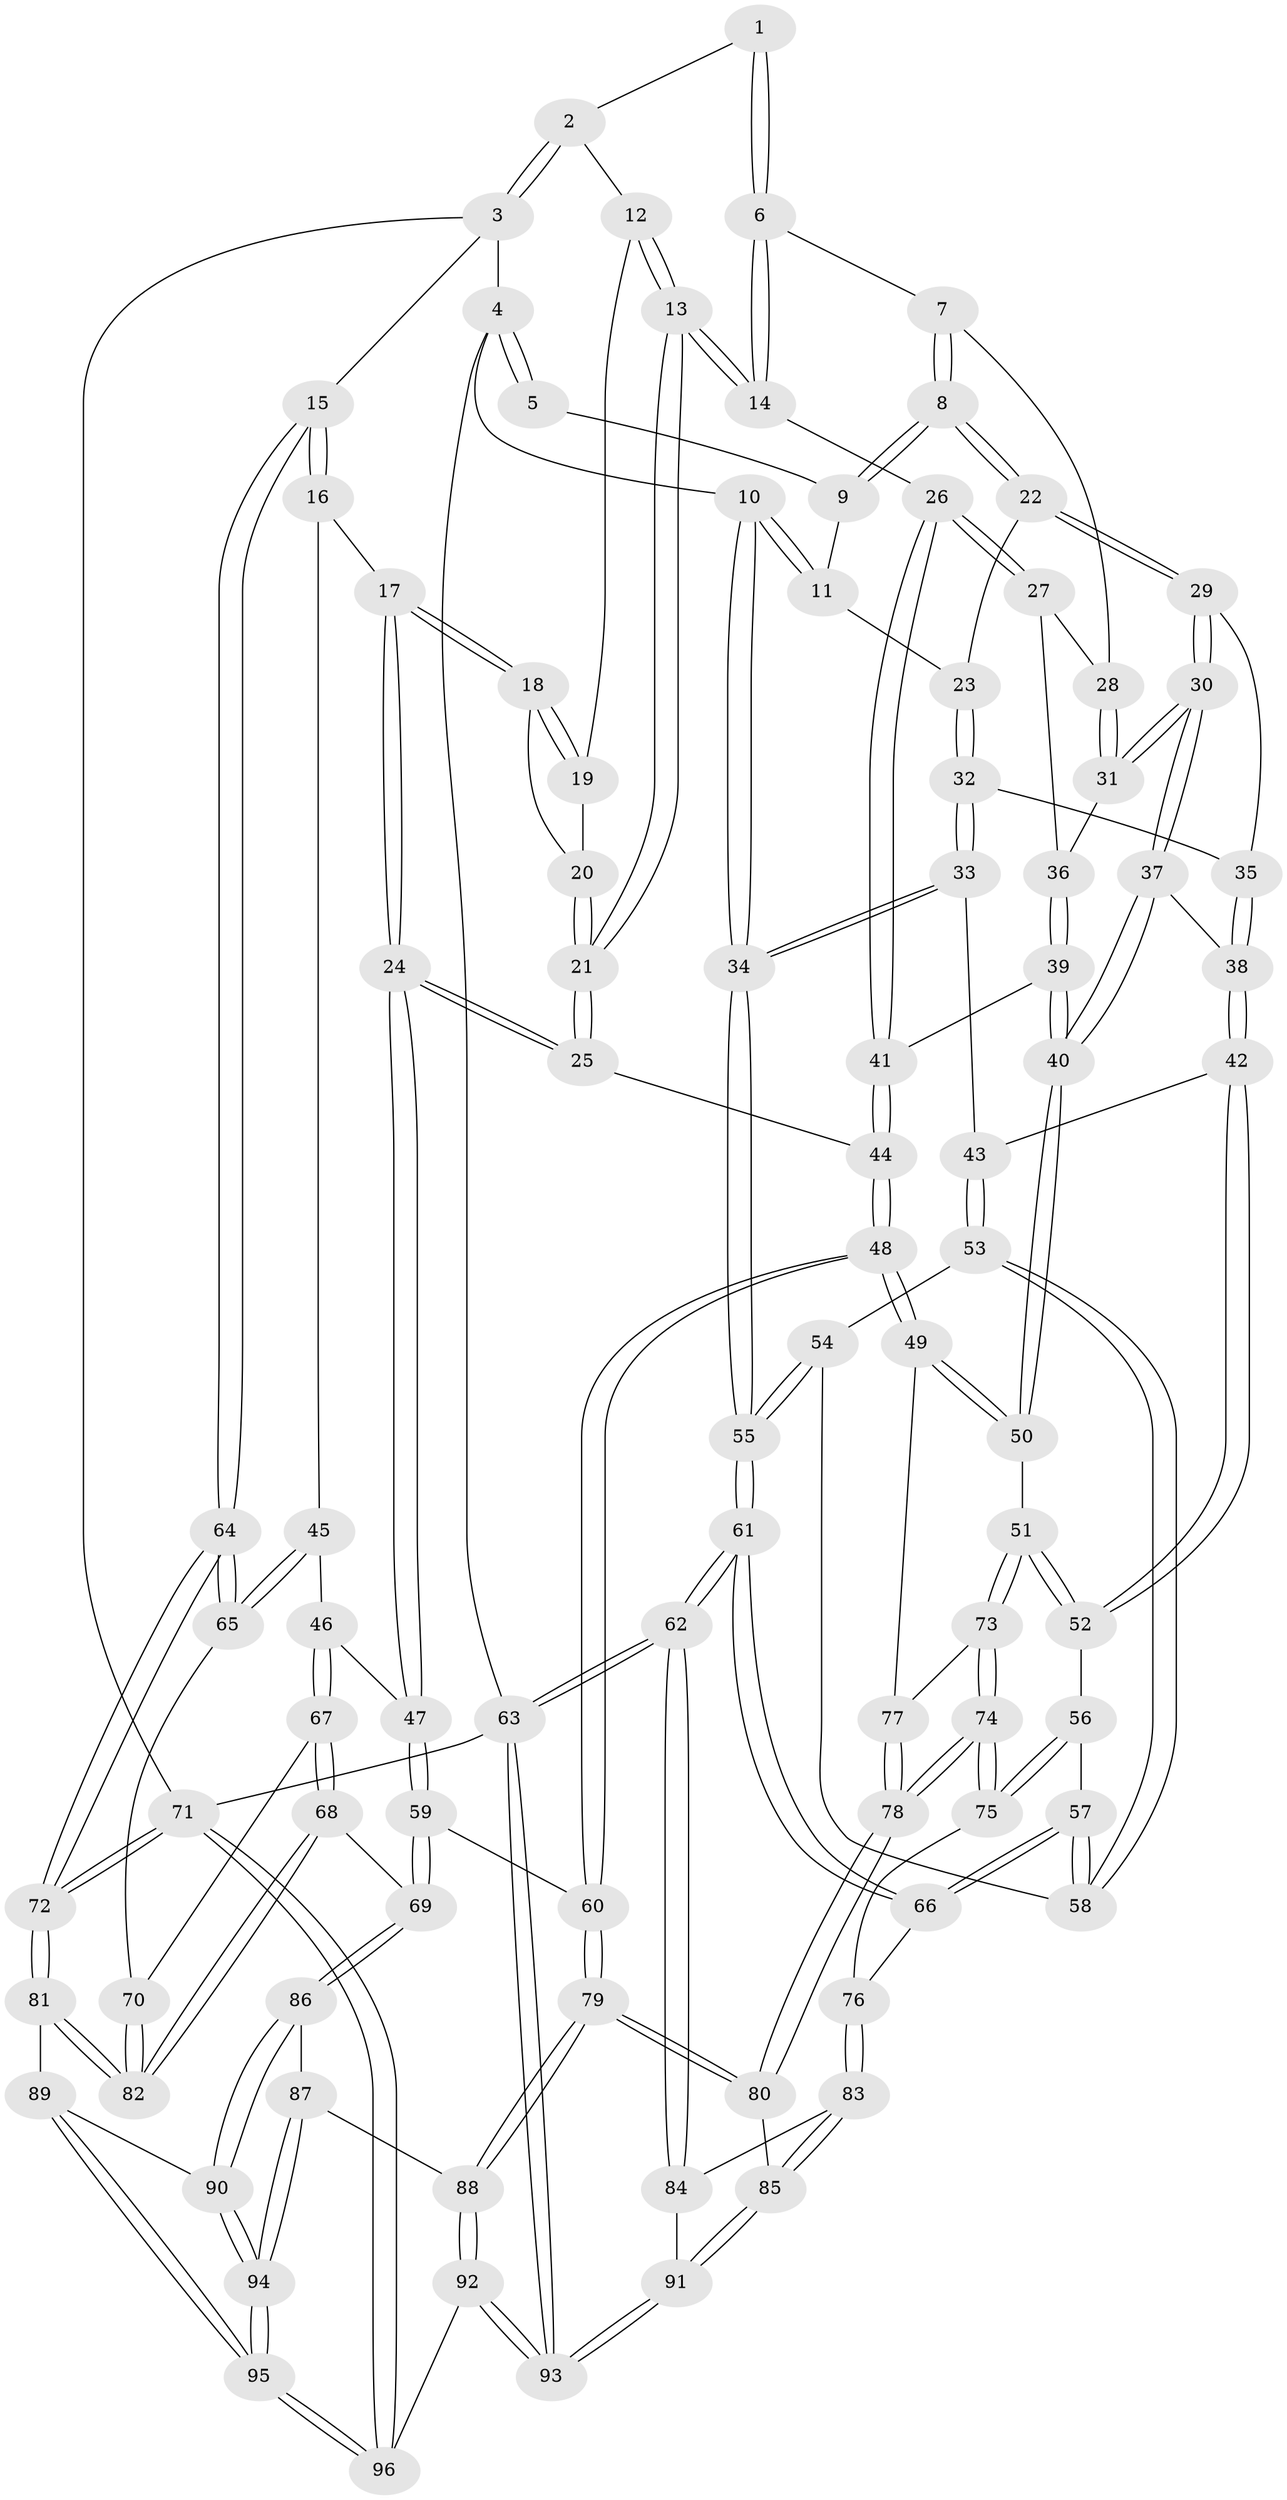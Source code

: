 // Generated by graph-tools (version 1.1) at 2025/50/03/09/25 03:50:58]
// undirected, 96 vertices, 237 edges
graph export_dot {
graph [start="1"]
  node [color=gray90,style=filled];
  1 [pos="+0.3994561004458993+0"];
  2 [pos="+0.6854705565051475+0"];
  3 [pos="+1+0"];
  4 [pos="+0+0"];
  5 [pos="+0.3039892697948929+0"];
  6 [pos="+0.42778979708251275+0.09206729125635824"];
  7 [pos="+0.3869163297039314+0.12452735678938368"];
  8 [pos="+0.23133998351041446+0.09214393400074329"];
  9 [pos="+0.2579495520884796+0"];
  10 [pos="+0+0"];
  11 [pos="+0.044973992144487135+0.07677950288580568"];
  12 [pos="+0.68258694848313+0"];
  13 [pos="+0.5878847124775136+0.1713207175851292"];
  14 [pos="+0.5818649537627864+0.17106728473398822"];
  15 [pos="+1+0.11626310481319758"];
  16 [pos="+0.9031981217247735+0.1824790297451346"];
  17 [pos="+0.8748176139476214+0.18690047567634552"];
  18 [pos="+0.8116821509985173+0.12567907145568927"];
  19 [pos="+0.7431898192691994+0"];
  20 [pos="+0.7350798669782099+0.11684458446959282"];
  21 [pos="+0.6247953051541981+0.21349927669452093"];
  22 [pos="+0.2293494769964138+0.09491653944658643"];
  23 [pos="+0.14197742623191842+0.12012942084219715"];
  24 [pos="+0.7026511717489837+0.2937713418153513"];
  25 [pos="+0.6431027740610604+0.24544994976385312"];
  26 [pos="+0.4493071630625957+0.24407707513927235"];
  27 [pos="+0.4042537211540626+0.21386628683995856"];
  28 [pos="+0.3867644633445342+0.12558568512278695"];
  29 [pos="+0.2594417515487312+0.20954566797382115"];
  30 [pos="+0.289218133290371+0.22633850147878393"];
  31 [pos="+0.30288158953758+0.22688186918610093"];
  32 [pos="+0.1171064669045238+0.22615714364679812"];
  33 [pos="+0.10664664122105025+0.2440910641867114"];
  34 [pos="+0+0.08105279217071155"];
  35 [pos="+0.24988929549615832+0.21742322058956723"];
  36 [pos="+0.3375000571144074+0.24307252089557668"];
  37 [pos="+0.28288915353660843+0.3188746977654897"];
  38 [pos="+0.17751367012233996+0.3291455692405433"];
  39 [pos="+0.37687703948080054+0.3276053546194892"];
  40 [pos="+0.336638004048582+0.36464344244223795"];
  41 [pos="+0.4291674728847364+0.31900026010352395"];
  42 [pos="+0.17733135755408064+0.3292639322196479"];
  43 [pos="+0.11994840458939748+0.31790077483745705"];
  44 [pos="+0.4838873373509997+0.3651108168244056"];
  45 [pos="+0.8592209435135075+0.3924553702754718"];
  46 [pos="+0.8357975032989502+0.3973363621820561"];
  47 [pos="+0.70545795869577+0.3083097336181157"];
  48 [pos="+0.497572876150251+0.4982061953159281"];
  49 [pos="+0.448747185474144+0.49458225664956684"];
  50 [pos="+0.3228359446690492+0.42535057398690296"];
  51 [pos="+0.31215113840783454+0.43066499370749134"];
  52 [pos="+0.22444285368281833+0.4200987660126753"];
  53 [pos="+0.10816776649522919+0.327836793229168"];
  54 [pos="+0+0.27911439111626113"];
  55 [pos="+0+0.1833694563376583"];
  56 [pos="+0.2094970514286967+0.43789655979580666"];
  57 [pos="+0.05797205347560459+0.4170327972066673"];
  58 [pos="+0.0680445250443038+0.3966543007672397"];
  59 [pos="+0.6136423911148987+0.5563908478096484"];
  60 [pos="+0.5667773575199023+0.5519768567961338"];
  61 [pos="+0+0.4406996769536265"];
  62 [pos="+0+0.7420349365167795"];
  63 [pos="+0+1"];
  64 [pos="+1+0.3774855838332194"];
  65 [pos="+1+0.3795900789093365"];
  66 [pos="+0.04570430374046895+0.43349328724105335"];
  67 [pos="+0.8264887300201829+0.5341178323608783"];
  68 [pos="+0.7939929632663476+0.6038675677024683"];
  69 [pos="+0.6427872939150233+0.5821311405610987"];
  70 [pos="+1+0.3982502495029193"];
  71 [pos="+1+1"];
  72 [pos="+1+1"];
  73 [pos="+0.2888123318985127+0.5144342804912302"];
  74 [pos="+0.24450982650857575+0.5776870962720038"];
  75 [pos="+0.165016621234068+0.5365971286322126"];
  76 [pos="+0.11154856547712373+0.5440492392063122"];
  77 [pos="+0.3740947533535197+0.5488593807395972"];
  78 [pos="+0.2938547292354326+0.6729161089856106"];
  79 [pos="+0.3953263167223074+0.7256027650126939"];
  80 [pos="+0.29841507715833376+0.7005541599825565"];
  81 [pos="+1+0.8464262485997599"];
  82 [pos="+0.834920112599669+0.6405585092010141"];
  83 [pos="+0.03577244487203241+0.6698818561860322"];
  84 [pos="+0.013521062068139848+0.6819605521990749"];
  85 [pos="+0.26520385690321807+0.7248073506938262"];
  86 [pos="+0.6293931371099856+0.7312833380985975"];
  87 [pos="+0.5592103152381627+0.8050714369652453"];
  88 [pos="+0.4125577751158944+0.7550469482614025"];
  89 [pos="+0.9481813840165604+0.8505169236747856"];
  90 [pos="+0.7305983604789658+0.8331636018879721"];
  91 [pos="+0.190790144021403+0.9186439412559614"];
  92 [pos="+0.39469342481445024+1"];
  93 [pos="+0.1773717565221645+1"];
  94 [pos="+0.5782985552452858+0.9571237596522835"];
  95 [pos="+0.551138450275923+1"];
  96 [pos="+0.5060023461289413+1"];
  1 -- 2;
  1 -- 6;
  1 -- 6;
  2 -- 3;
  2 -- 3;
  2 -- 12;
  3 -- 4;
  3 -- 15;
  3 -- 71;
  4 -- 5;
  4 -- 5;
  4 -- 10;
  4 -- 63;
  5 -- 9;
  6 -- 7;
  6 -- 14;
  6 -- 14;
  7 -- 8;
  7 -- 8;
  7 -- 28;
  8 -- 9;
  8 -- 9;
  8 -- 22;
  8 -- 22;
  9 -- 11;
  10 -- 11;
  10 -- 11;
  10 -- 34;
  10 -- 34;
  11 -- 23;
  12 -- 13;
  12 -- 13;
  12 -- 19;
  13 -- 14;
  13 -- 14;
  13 -- 21;
  13 -- 21;
  14 -- 26;
  15 -- 16;
  15 -- 16;
  15 -- 64;
  15 -- 64;
  16 -- 17;
  16 -- 45;
  17 -- 18;
  17 -- 18;
  17 -- 24;
  17 -- 24;
  18 -- 19;
  18 -- 19;
  18 -- 20;
  19 -- 20;
  20 -- 21;
  20 -- 21;
  21 -- 25;
  21 -- 25;
  22 -- 23;
  22 -- 29;
  22 -- 29;
  23 -- 32;
  23 -- 32;
  24 -- 25;
  24 -- 25;
  24 -- 47;
  24 -- 47;
  25 -- 44;
  26 -- 27;
  26 -- 27;
  26 -- 41;
  26 -- 41;
  27 -- 28;
  27 -- 36;
  28 -- 31;
  28 -- 31;
  29 -- 30;
  29 -- 30;
  29 -- 35;
  30 -- 31;
  30 -- 31;
  30 -- 37;
  30 -- 37;
  31 -- 36;
  32 -- 33;
  32 -- 33;
  32 -- 35;
  33 -- 34;
  33 -- 34;
  33 -- 43;
  34 -- 55;
  34 -- 55;
  35 -- 38;
  35 -- 38;
  36 -- 39;
  36 -- 39;
  37 -- 38;
  37 -- 40;
  37 -- 40;
  38 -- 42;
  38 -- 42;
  39 -- 40;
  39 -- 40;
  39 -- 41;
  40 -- 50;
  40 -- 50;
  41 -- 44;
  41 -- 44;
  42 -- 43;
  42 -- 52;
  42 -- 52;
  43 -- 53;
  43 -- 53;
  44 -- 48;
  44 -- 48;
  45 -- 46;
  45 -- 65;
  45 -- 65;
  46 -- 47;
  46 -- 67;
  46 -- 67;
  47 -- 59;
  47 -- 59;
  48 -- 49;
  48 -- 49;
  48 -- 60;
  48 -- 60;
  49 -- 50;
  49 -- 50;
  49 -- 77;
  50 -- 51;
  51 -- 52;
  51 -- 52;
  51 -- 73;
  51 -- 73;
  52 -- 56;
  53 -- 54;
  53 -- 58;
  53 -- 58;
  54 -- 55;
  54 -- 55;
  54 -- 58;
  55 -- 61;
  55 -- 61;
  56 -- 57;
  56 -- 75;
  56 -- 75;
  57 -- 58;
  57 -- 58;
  57 -- 66;
  57 -- 66;
  59 -- 60;
  59 -- 69;
  59 -- 69;
  60 -- 79;
  60 -- 79;
  61 -- 62;
  61 -- 62;
  61 -- 66;
  61 -- 66;
  62 -- 63;
  62 -- 63;
  62 -- 84;
  62 -- 84;
  63 -- 93;
  63 -- 93;
  63 -- 71;
  64 -- 65;
  64 -- 65;
  64 -- 72;
  64 -- 72;
  65 -- 70;
  66 -- 76;
  67 -- 68;
  67 -- 68;
  67 -- 70;
  68 -- 69;
  68 -- 82;
  68 -- 82;
  69 -- 86;
  69 -- 86;
  70 -- 82;
  70 -- 82;
  71 -- 72;
  71 -- 72;
  71 -- 96;
  71 -- 96;
  72 -- 81;
  72 -- 81;
  73 -- 74;
  73 -- 74;
  73 -- 77;
  74 -- 75;
  74 -- 75;
  74 -- 78;
  74 -- 78;
  75 -- 76;
  76 -- 83;
  76 -- 83;
  77 -- 78;
  77 -- 78;
  78 -- 80;
  78 -- 80;
  79 -- 80;
  79 -- 80;
  79 -- 88;
  79 -- 88;
  80 -- 85;
  81 -- 82;
  81 -- 82;
  81 -- 89;
  83 -- 84;
  83 -- 85;
  83 -- 85;
  84 -- 91;
  85 -- 91;
  85 -- 91;
  86 -- 87;
  86 -- 90;
  86 -- 90;
  87 -- 88;
  87 -- 94;
  87 -- 94;
  88 -- 92;
  88 -- 92;
  89 -- 90;
  89 -- 95;
  89 -- 95;
  90 -- 94;
  90 -- 94;
  91 -- 93;
  91 -- 93;
  92 -- 93;
  92 -- 93;
  92 -- 96;
  94 -- 95;
  94 -- 95;
  95 -- 96;
  95 -- 96;
}
